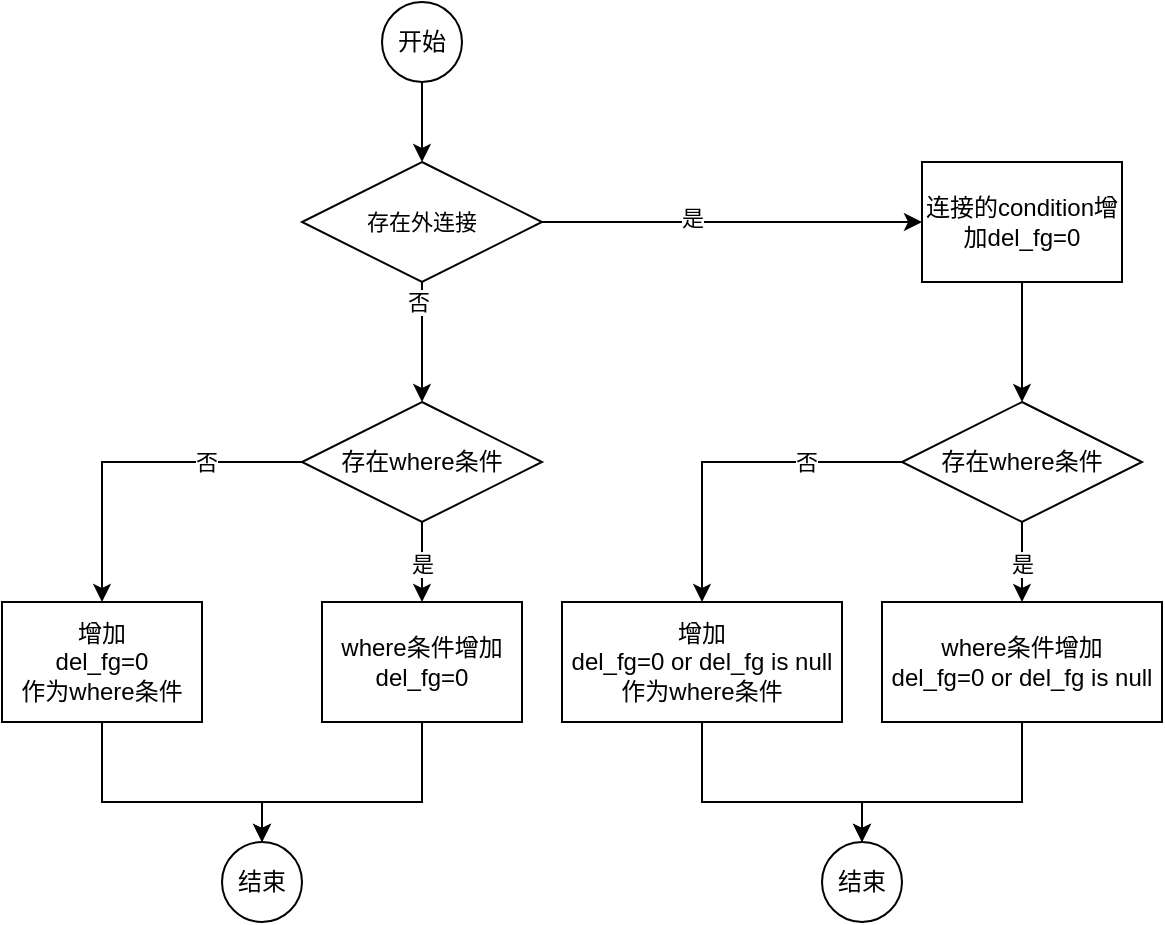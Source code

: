 <mxfile version="17.2.4" type="device"><diagram id="Vveano9FeZm4WuRYqIe7" name="第 1 页"><mxGraphModel dx="1286" dy="555" grid="1" gridSize="10" guides="1" tooltips="1" connect="1" arrows="1" fold="1" page="0" pageScale="1" pageWidth="827" pageHeight="1169" math="0" shadow="0"><root><mxCell id="0"/><mxCell id="1" parent="0"/><mxCell id="TOWrRiAKDjB3cSCc_NUc-5" style="edgeStyle=orthogonalEdgeStyle;rounded=0;orthogonalLoop=1;jettySize=auto;html=1;" edge="1" parent="1" source="TOWrRiAKDjB3cSCc_NUc-2" target="TOWrRiAKDjB3cSCc_NUc-6"><mxGeometry relative="1" as="geometry"><mxPoint x="140" y="160" as="targetPoint"/></mxGeometry></mxCell><mxCell id="TOWrRiAKDjB3cSCc_NUc-2" value="开始" style="ellipse;whiteSpace=wrap;html=1;aspect=fixed;" vertex="1" parent="1"><mxGeometry x="120" y="120" width="40" height="40" as="geometry"/></mxCell><mxCell id="TOWrRiAKDjB3cSCc_NUc-12" style="edgeStyle=orthogonalEdgeStyle;rounded=0;orthogonalLoop=1;jettySize=auto;html=1;" edge="1" parent="1" source="TOWrRiAKDjB3cSCc_NUc-6" target="TOWrRiAKDjB3cSCc_NUc-11"><mxGeometry relative="1" as="geometry"><Array as="points"/></mxGeometry></mxCell><mxCell id="TOWrRiAKDjB3cSCc_NUc-28" value="否" style="edgeLabel;html=1;align=center;verticalAlign=middle;resizable=0;points=[];" vertex="1" connectable="0" parent="TOWrRiAKDjB3cSCc_NUc-12"><mxGeometry x="-0.682" y="-2" relative="1" as="geometry"><mxPoint as="offset"/></mxGeometry></mxCell><mxCell id="TOWrRiAKDjB3cSCc_NUc-41" style="edgeStyle=orthogonalEdgeStyle;rounded=0;orthogonalLoop=1;jettySize=auto;html=1;" edge="1" parent="1" source="TOWrRiAKDjB3cSCc_NUc-6" target="TOWrRiAKDjB3cSCc_NUc-40"><mxGeometry relative="1" as="geometry"/></mxCell><mxCell id="TOWrRiAKDjB3cSCc_NUc-43" value="是" style="edgeLabel;html=1;align=center;verticalAlign=middle;resizable=0;points=[];" vertex="1" connectable="0" parent="TOWrRiAKDjB3cSCc_NUc-41"><mxGeometry x="-0.217" y="2" relative="1" as="geometry"><mxPoint as="offset"/></mxGeometry></mxCell><mxCell id="TOWrRiAKDjB3cSCc_NUc-6" value="&lt;span style=&quot;font-size: 11px&quot;&gt;存在外连接&lt;/span&gt;" style="rhombus;whiteSpace=wrap;html=1;" vertex="1" parent="1"><mxGeometry x="80" y="200" width="120" height="60" as="geometry"/></mxCell><mxCell id="TOWrRiAKDjB3cSCc_NUc-15" style="edgeStyle=orthogonalEdgeStyle;rounded=0;orthogonalLoop=1;jettySize=auto;html=1;" edge="1" parent="1" source="TOWrRiAKDjB3cSCc_NUc-11" target="TOWrRiAKDjB3cSCc_NUc-14"><mxGeometry relative="1" as="geometry"/></mxCell><mxCell id="TOWrRiAKDjB3cSCc_NUc-18" value="是" style="edgeLabel;html=1;align=center;verticalAlign=middle;resizable=0;points=[];" vertex="1" connectable="0" parent="TOWrRiAKDjB3cSCc_NUc-15"><mxGeometry x="-0.62" y="1" relative="1" as="geometry"><mxPoint x="-1" y="13" as="offset"/></mxGeometry></mxCell><mxCell id="TOWrRiAKDjB3cSCc_NUc-17" style="edgeStyle=orthogonalEdgeStyle;rounded=0;orthogonalLoop=1;jettySize=auto;html=1;" edge="1" parent="1" source="TOWrRiAKDjB3cSCc_NUc-11" target="TOWrRiAKDjB3cSCc_NUc-16"><mxGeometry relative="1" as="geometry"/></mxCell><mxCell id="TOWrRiAKDjB3cSCc_NUc-19" value="否" style="edgeLabel;html=1;align=center;verticalAlign=middle;resizable=0;points=[];" vertex="1" connectable="0" parent="TOWrRiAKDjB3cSCc_NUc-17"><mxGeometry x="-0.367" relative="1" as="geometry"><mxPoint x="6" as="offset"/></mxGeometry></mxCell><mxCell id="TOWrRiAKDjB3cSCc_NUc-11" value="存在where条件" style="rhombus;whiteSpace=wrap;html=1;" vertex="1" parent="1"><mxGeometry x="80" y="320" width="120" height="60" as="geometry"/></mxCell><mxCell id="TOWrRiAKDjB3cSCc_NUc-22" style="edgeStyle=orthogonalEdgeStyle;rounded=0;orthogonalLoop=1;jettySize=auto;html=1;entryX=0.5;entryY=0;entryDx=0;entryDy=0;" edge="1" parent="1" source="TOWrRiAKDjB3cSCc_NUc-14" target="TOWrRiAKDjB3cSCc_NUc-20"><mxGeometry relative="1" as="geometry"><Array as="points"><mxPoint x="140" y="520"/><mxPoint x="60" y="520"/></Array></mxGeometry></mxCell><mxCell id="TOWrRiAKDjB3cSCc_NUc-14" value="where条件增加&lt;br&gt;del_fg=0" style="rounded=0;whiteSpace=wrap;html=1;" vertex="1" parent="1"><mxGeometry x="90" y="420" width="100" height="60" as="geometry"/></mxCell><mxCell id="TOWrRiAKDjB3cSCc_NUc-21" style="edgeStyle=orthogonalEdgeStyle;rounded=0;orthogonalLoop=1;jettySize=auto;html=1;entryX=0.5;entryY=0;entryDx=0;entryDy=0;" edge="1" parent="1" source="TOWrRiAKDjB3cSCc_NUc-16" target="TOWrRiAKDjB3cSCc_NUc-20"><mxGeometry relative="1" as="geometry"><Array as="points"><mxPoint x="-20" y="520"/><mxPoint x="60" y="520"/></Array></mxGeometry></mxCell><mxCell id="TOWrRiAKDjB3cSCc_NUc-16" value="增加&lt;br&gt;del_fg=0&lt;br&gt;作为where条件" style="rounded=0;whiteSpace=wrap;html=1;" vertex="1" parent="1"><mxGeometry x="-70" y="420" width="100" height="60" as="geometry"/></mxCell><mxCell id="TOWrRiAKDjB3cSCc_NUc-20" value="结束" style="ellipse;whiteSpace=wrap;html=1;aspect=fixed;" vertex="1" parent="1"><mxGeometry x="40" y="540" width="40" height="40" as="geometry"/></mxCell><mxCell id="TOWrRiAKDjB3cSCc_NUc-29" style="edgeStyle=orthogonalEdgeStyle;rounded=0;orthogonalLoop=1;jettySize=auto;html=1;" edge="1" parent="1" source="TOWrRiAKDjB3cSCc_NUc-33" target="TOWrRiAKDjB3cSCc_NUc-35"><mxGeometry relative="1" as="geometry"/></mxCell><mxCell id="TOWrRiAKDjB3cSCc_NUc-30" value="是" style="edgeLabel;html=1;align=center;verticalAlign=middle;resizable=0;points=[];" vertex="1" connectable="0" parent="TOWrRiAKDjB3cSCc_NUc-29"><mxGeometry x="-0.62" y="1" relative="1" as="geometry"><mxPoint x="-1" y="13" as="offset"/></mxGeometry></mxCell><mxCell id="TOWrRiAKDjB3cSCc_NUc-31" style="edgeStyle=orthogonalEdgeStyle;rounded=0;orthogonalLoop=1;jettySize=auto;html=1;" edge="1" parent="1" source="TOWrRiAKDjB3cSCc_NUc-33" target="TOWrRiAKDjB3cSCc_NUc-37"><mxGeometry relative="1" as="geometry"/></mxCell><mxCell id="TOWrRiAKDjB3cSCc_NUc-32" value="否" style="edgeLabel;html=1;align=center;verticalAlign=middle;resizable=0;points=[];" vertex="1" connectable="0" parent="TOWrRiAKDjB3cSCc_NUc-31"><mxGeometry x="-0.367" relative="1" as="geometry"><mxPoint x="6" as="offset"/></mxGeometry></mxCell><mxCell id="TOWrRiAKDjB3cSCc_NUc-33" value="存在where条件" style="rhombus;whiteSpace=wrap;html=1;" vertex="1" parent="1"><mxGeometry x="380" y="320" width="120" height="60" as="geometry"/></mxCell><mxCell id="TOWrRiAKDjB3cSCc_NUc-34" style="edgeStyle=orthogonalEdgeStyle;rounded=0;orthogonalLoop=1;jettySize=auto;html=1;entryX=0.5;entryY=0;entryDx=0;entryDy=0;" edge="1" parent="1" source="TOWrRiAKDjB3cSCc_NUc-35" target="TOWrRiAKDjB3cSCc_NUc-38"><mxGeometry relative="1" as="geometry"><Array as="points"><mxPoint x="440" y="520"/><mxPoint x="360" y="520"/></Array></mxGeometry></mxCell><mxCell id="TOWrRiAKDjB3cSCc_NUc-35" value="where条件增加&lt;br&gt;del_fg=0 or del_fg is null" style="rounded=0;whiteSpace=wrap;html=1;" vertex="1" parent="1"><mxGeometry x="370" y="420" width="140" height="60" as="geometry"/></mxCell><mxCell id="TOWrRiAKDjB3cSCc_NUc-36" style="edgeStyle=orthogonalEdgeStyle;rounded=0;orthogonalLoop=1;jettySize=auto;html=1;entryX=0.5;entryY=0;entryDx=0;entryDy=0;" edge="1" parent="1" source="TOWrRiAKDjB3cSCc_NUc-37" target="TOWrRiAKDjB3cSCc_NUc-38"><mxGeometry relative="1" as="geometry"><Array as="points"><mxPoint x="280" y="520"/><mxPoint x="360" y="520"/></Array></mxGeometry></mxCell><mxCell id="TOWrRiAKDjB3cSCc_NUc-37" value="增加&lt;br&gt;del_fg=0 or del_fg is null&lt;br&gt;作为where条件" style="rounded=0;whiteSpace=wrap;html=1;" vertex="1" parent="1"><mxGeometry x="210" y="420" width="140" height="60" as="geometry"/></mxCell><mxCell id="TOWrRiAKDjB3cSCc_NUc-38" value="结束" style="ellipse;whiteSpace=wrap;html=1;aspect=fixed;" vertex="1" parent="1"><mxGeometry x="340" y="540" width="40" height="40" as="geometry"/></mxCell><mxCell id="TOWrRiAKDjB3cSCc_NUc-42" style="edgeStyle=orthogonalEdgeStyle;rounded=0;orthogonalLoop=1;jettySize=auto;html=1;" edge="1" parent="1" source="TOWrRiAKDjB3cSCc_NUc-40" target="TOWrRiAKDjB3cSCc_NUc-33"><mxGeometry relative="1" as="geometry"/></mxCell><mxCell id="TOWrRiAKDjB3cSCc_NUc-40" value="连接的condition增加del_fg=0" style="rounded=0;whiteSpace=wrap;html=1;" vertex="1" parent="1"><mxGeometry x="390" y="200" width="100" height="60" as="geometry"/></mxCell></root></mxGraphModel></diagram></mxfile>